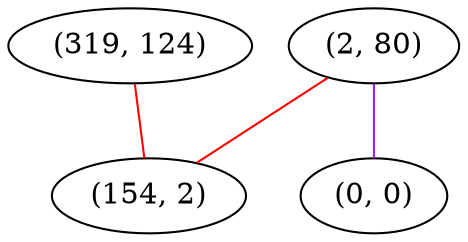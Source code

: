 graph "" {
"(319, 124)";
"(2, 80)";
"(0, 0)";
"(154, 2)";
"(319, 124)" -- "(154, 2)"  [color=red, key=0, weight=1];
"(2, 80)" -- "(0, 0)"  [color=purple, key=0, weight=4];
"(2, 80)" -- "(154, 2)"  [color=red, key=0, weight=1];
}
